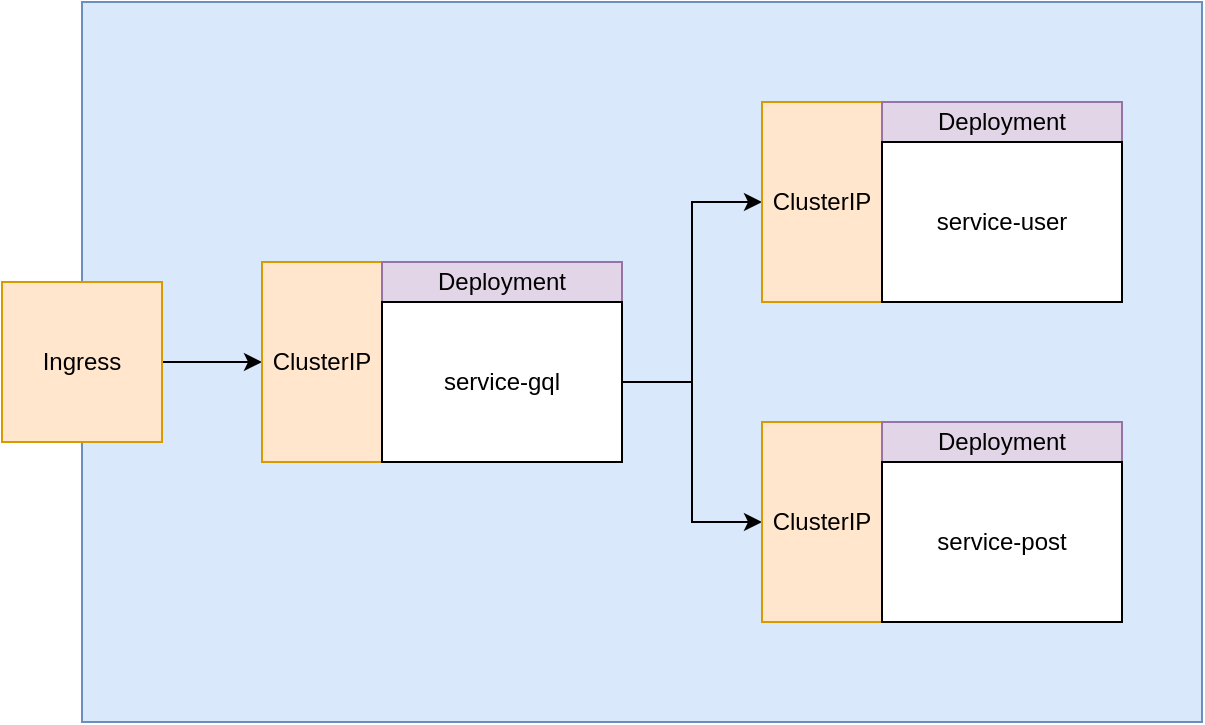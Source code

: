 <mxfile version="13.1.0" type="device"><diagram id="eE3a7UZeuTE0_K_FDKdD" name="Page-1"><mxGraphModel dx="1038" dy="587" grid="1" gridSize="10" guides="1" tooltips="1" connect="1" arrows="1" fold="1" page="1" pageScale="1" pageWidth="850" pageHeight="1100" math="0" shadow="0"><root><mxCell id="0"/><mxCell id="1" parent="0"/><mxCell id="9T5J4CZjzp0NF3ZZ6nlq-3" value="" style="rounded=0;whiteSpace=wrap;html=1;fillColor=#dae8fc;strokeColor=#6c8ebf;" vertex="1" parent="1"><mxGeometry x="160" y="160" width="560" height="360" as="geometry"/></mxCell><mxCell id="9T5J4CZjzp0NF3ZZ6nlq-8" style="edgeStyle=orthogonalEdgeStyle;rounded=0;orthogonalLoop=1;jettySize=auto;html=1;exitX=1;exitY=0.5;exitDx=0;exitDy=0;entryX=0;entryY=0.5;entryDx=0;entryDy=0;" edge="1" parent="1" source="9T5J4CZjzp0NF3ZZ6nlq-1" target="9T5J4CZjzp0NF3ZZ6nlq-5"><mxGeometry relative="1" as="geometry"/></mxCell><mxCell id="9T5J4CZjzp0NF3ZZ6nlq-1" value="Ingress" style="whiteSpace=wrap;html=1;aspect=fixed;fillColor=#ffe6cc;strokeColor=#d79b00;" vertex="1" parent="1"><mxGeometry x="120" y="300" width="80" height="80" as="geometry"/></mxCell><mxCell id="9T5J4CZjzp0NF3ZZ6nlq-5" value="ClusterIP" style="rounded=0;whiteSpace=wrap;html=1;fillColor=#ffe6cc;strokeColor=#d79b00;" vertex="1" parent="1"><mxGeometry x="250" y="290" width="60" height="100" as="geometry"/></mxCell><mxCell id="9T5J4CZjzp0NF3ZZ6nlq-6" value="Deployment" style="rounded=0;whiteSpace=wrap;html=1;fillColor=#e1d5e7;strokeColor=#9673a6;" vertex="1" parent="1"><mxGeometry x="310" y="290" width="120" height="20" as="geometry"/></mxCell><mxCell id="9T5J4CZjzp0NF3ZZ6nlq-16" style="edgeStyle=orthogonalEdgeStyle;rounded=0;orthogonalLoop=1;jettySize=auto;html=1;exitX=1;exitY=0.5;exitDx=0;exitDy=0;entryX=0;entryY=0.5;entryDx=0;entryDy=0;" edge="1" parent="1" source="9T5J4CZjzp0NF3ZZ6nlq-7" target="9T5J4CZjzp0NF3ZZ6nlq-10"><mxGeometry relative="1" as="geometry"/></mxCell><mxCell id="9T5J4CZjzp0NF3ZZ6nlq-17" style="edgeStyle=orthogonalEdgeStyle;rounded=0;orthogonalLoop=1;jettySize=auto;html=1;exitX=1;exitY=0.5;exitDx=0;exitDy=0;entryX=0;entryY=0.5;entryDx=0;entryDy=0;" edge="1" parent="1" source="9T5J4CZjzp0NF3ZZ6nlq-7" target="9T5J4CZjzp0NF3ZZ6nlq-13"><mxGeometry relative="1" as="geometry"/></mxCell><mxCell id="9T5J4CZjzp0NF3ZZ6nlq-7" value="service-gql" style="rounded=0;whiteSpace=wrap;html=1;" vertex="1" parent="1"><mxGeometry x="310" y="310" width="120" height="80" as="geometry"/></mxCell><mxCell id="9T5J4CZjzp0NF3ZZ6nlq-10" value="ClusterIP" style="rounded=0;whiteSpace=wrap;html=1;fillColor=#ffe6cc;strokeColor=#d79b00;" vertex="1" parent="1"><mxGeometry x="500" y="210" width="60" height="100" as="geometry"/></mxCell><mxCell id="9T5J4CZjzp0NF3ZZ6nlq-11" value="Deployment" style="rounded=0;whiteSpace=wrap;html=1;fillColor=#e1d5e7;strokeColor=#9673a6;" vertex="1" parent="1"><mxGeometry x="560" y="210" width="120" height="20" as="geometry"/></mxCell><mxCell id="9T5J4CZjzp0NF3ZZ6nlq-12" value="service-user" style="rounded=0;whiteSpace=wrap;html=1;" vertex="1" parent="1"><mxGeometry x="560" y="230" width="120" height="80" as="geometry"/></mxCell><mxCell id="9T5J4CZjzp0NF3ZZ6nlq-13" value="ClusterIP" style="rounded=0;whiteSpace=wrap;html=1;fillColor=#ffe6cc;strokeColor=#d79b00;" vertex="1" parent="1"><mxGeometry x="500" y="370" width="60" height="100" as="geometry"/></mxCell><mxCell id="9T5J4CZjzp0NF3ZZ6nlq-14" value="Deployment" style="rounded=0;whiteSpace=wrap;html=1;fillColor=#e1d5e7;strokeColor=#9673a6;" vertex="1" parent="1"><mxGeometry x="560" y="370" width="120" height="20" as="geometry"/></mxCell><mxCell id="9T5J4CZjzp0NF3ZZ6nlq-15" value="service-post" style="rounded=0;whiteSpace=wrap;html=1;" vertex="1" parent="1"><mxGeometry x="560" y="390" width="120" height="80" as="geometry"/></mxCell></root></mxGraphModel></diagram></mxfile>